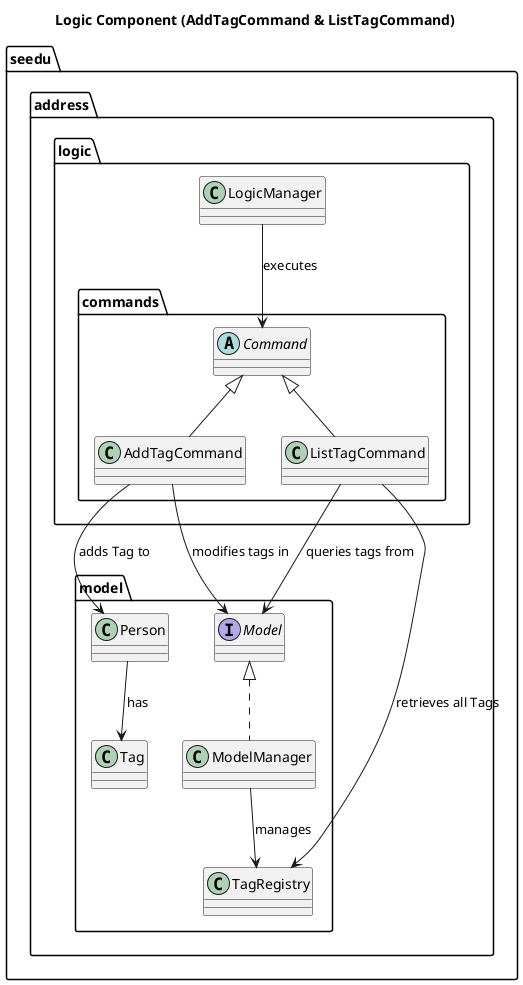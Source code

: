 @startuml
title Logic Component (AddTagCommand & ListTagCommand)

' Packages for context
package seedu.address.logic.commands {
    abstract class Command
    class AddTagCommand
    class ListTagCommand
}

package seedu.address.logic {
    class LogicManager
}

package seedu.address.model {
    interface Model
    class ModelManager
    class Person
    class TagRegistry
    class Tag
}

' Relationships
Command <|-- AddTagCommand
Command <|-- ListTagCommand

LogicManager --> Command : executes
AddTagCommand --> Model : modifies tags in
ListTagCommand --> Model : queries tags from
Model <|.. ModelManager
ModelManager --> TagRegistry : manages
Person --> Tag : has

' Optional: show flow
AddTagCommand --> Person : adds Tag to
ListTagCommand --> TagRegistry : retrieves all Tags

@enduml
